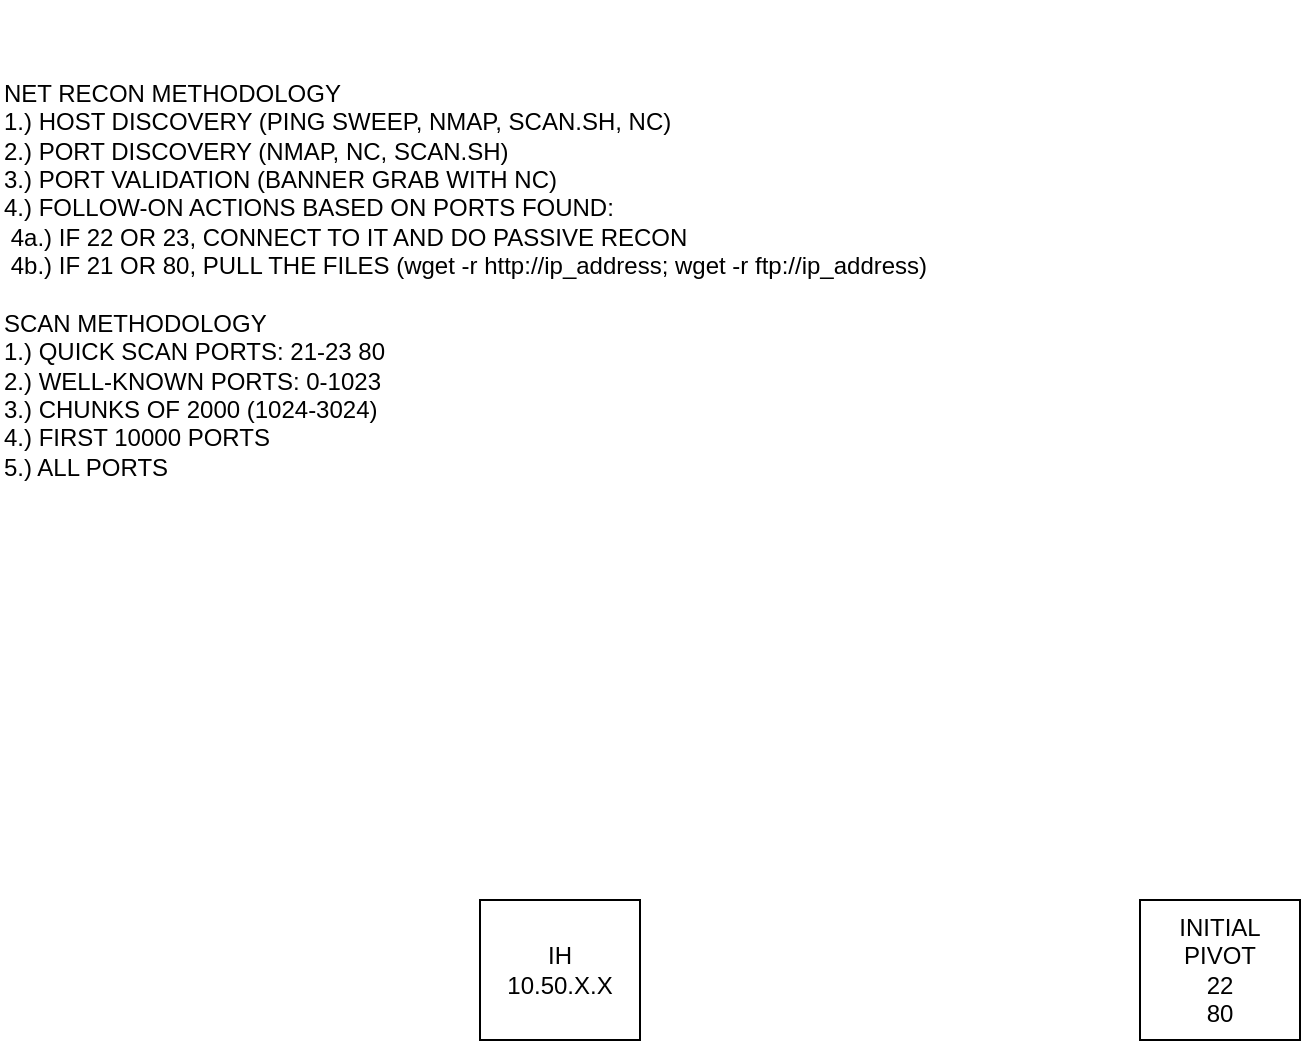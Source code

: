 <mxfile version="20.8.0" type="github">
  <diagram id="6IpJzxctdk1KV1eEZQXn" name="Page-1">
    <mxGraphModel dx="2882" dy="1126" grid="1" gridSize="10" guides="1" tooltips="1" connect="1" arrows="1" fold="1" page="1" pageScale="1" pageWidth="850" pageHeight="1100" math="0" shadow="0">
      <root>
        <mxCell id="0" />
        <mxCell id="1" parent="0" />
        <mxCell id="fvO3KNyIIssVne_HvKWL-1" value="&lt;div&gt;IH&lt;/div&gt;&lt;div&gt;10.50.X.X&lt;br&gt;&lt;/div&gt;" style="rounded=0;whiteSpace=wrap;html=1;" vertex="1" parent="1">
          <mxGeometry x="300" y="550" width="80" height="70" as="geometry" />
        </mxCell>
        <mxCell id="fvO3KNyIIssVne_HvKWL-2" value="&lt;div&gt;INITIAL&lt;/div&gt;&lt;div&gt;PIVOT&lt;/div&gt;&lt;div&gt;22&lt;/div&gt;&lt;div&gt;80&lt;br&gt;&lt;/div&gt;" style="rounded=0;whiteSpace=wrap;html=1;" vertex="1" parent="1">
          <mxGeometry x="630" y="550" width="80" height="70" as="geometry" />
        </mxCell>
        <mxCell id="fvO3KNyIIssVne_HvKWL-3" value="&lt;div align=&quot;left&quot;&gt;NET RECON METHODOLOGY&lt;/div&gt;&lt;div align=&quot;left&quot;&gt;1.) HOST DISCOVERY (PING SWEEP, NMAP, SCAN.SH, NC)&lt;/div&gt;&lt;div align=&quot;left&quot;&gt;2.) PORT DISCOVERY (NMAP, NC, SCAN.SH)&lt;/div&gt;&lt;div align=&quot;left&quot;&gt;3.) PORT VALIDATION (BANNER GRAB WITH NC)&lt;/div&gt;&lt;div align=&quot;left&quot;&gt;4.) FOLLOW-ON ACTIONS BASED ON PORTS FOUND:&lt;/div&gt;&lt;div align=&quot;left&quot;&gt;&lt;span style=&quot;white-space: pre;&quot;&gt;	&lt;/span&gt;4a.) IF 22 OR 23, CONNECT TO IT AND DO PASSIVE RECON&lt;/div&gt;&lt;div align=&quot;left&quot;&gt;&lt;span style=&quot;white-space: pre;&quot;&gt;	&lt;/span&gt;4b.) IF 21 OR 80, PULL THE FILES (wget -r http://ip_address; wget -r ftp://ip_address)&lt;/div&gt;&lt;div align=&quot;left&quot;&gt;&lt;br&gt;&lt;/div&gt;&lt;div align=&quot;left&quot;&gt;SCAN METHODOLOGY&lt;/div&gt;&lt;div align=&quot;left&quot;&gt;1.) QUICK SCAN PORTS: 21-23 80&lt;/div&gt;&lt;div align=&quot;left&quot;&gt;2.) WELL-KNOWN PORTS: 0-1023&lt;/div&gt;&lt;div align=&quot;left&quot;&gt;3.) CHUNKS OF 2000 (1024-3024)&lt;/div&gt;&lt;div align=&quot;left&quot;&gt;4.) FIRST 10000 PORTS&lt;/div&gt;&lt;div align=&quot;left&quot;&gt;5.) ALL PORTS&lt;br&gt;&lt;/div&gt;" style="text;html=1;strokeColor=none;fillColor=none;align=left;verticalAlign=middle;whiteSpace=wrap;rounded=0;" vertex="1" parent="1">
          <mxGeometry x="60" y="100" width="510" height="280" as="geometry" />
        </mxCell>
      </root>
    </mxGraphModel>
  </diagram>
</mxfile>
